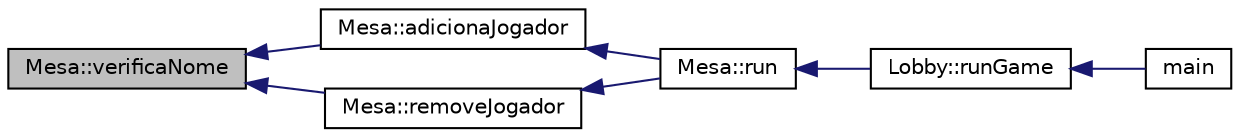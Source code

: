 digraph "Mesa::verificaNome"
{
  edge [fontname="Helvetica",fontsize="10",labelfontname="Helvetica",labelfontsize="10"];
  node [fontname="Helvetica",fontsize="10",shape=record];
  rankdir="LR";
  Node61 [label="Mesa::verificaNome",height=0.2,width=0.4,color="black", fillcolor="grey75", style="filled", fontcolor="black"];
  Node61 -> Node62 [dir="back",color="midnightblue",fontsize="10",style="solid",fontname="Helvetica"];
  Node62 [label="Mesa::adicionaJogador",height=0.2,width=0.4,color="black", fillcolor="white", style="filled",URL="$class_mesa.html#a06b001e907762c73065230bbae1b7272",tooltip="Adiciona o jogado com um nome (fornecido pelo usuário) ao vector de jogadores. "];
  Node62 -> Node63 [dir="back",color="midnightblue",fontsize="10",style="solid",fontname="Helvetica"];
  Node63 [label="Mesa::run",height=0.2,width=0.4,color="black", fillcolor="white", style="filled",URL="$class_mesa.html#a129bc8199f83880303f1b655eca5d95d",tooltip="Inicia os procedimentos da criação de uma mesa. "];
  Node63 -> Node64 [dir="back",color="midnightblue",fontsize="10",style="solid",fontname="Helvetica"];
  Node64 [label="Lobby::runGame",height=0.2,width=0.4,color="black", fillcolor="white", style="filled",URL="$class_lobby.html#ad2e0ed41f1b35709445d60221d311d98",tooltip="Responsavel por iniciar uma Mesa ou sair do Programa. "];
  Node64 -> Node65 [dir="back",color="midnightblue",fontsize="10",style="solid",fontname="Helvetica"];
  Node65 [label="main",height=0.2,width=0.4,color="black", fillcolor="white", style="filled",URL="$main_8cpp.html#abf9e6b7e6f15df4b525a2e7705ba3089",tooltip="Main. "];
  Node61 -> Node66 [dir="back",color="midnightblue",fontsize="10",style="solid",fontname="Helvetica"];
  Node66 [label="Mesa::removeJogador",height=0.2,width=0.4,color="black", fillcolor="white", style="filled",URL="$class_mesa.html#a36f917140d77099e2da7a26586df04e8",tooltip="Remove um jogador a partir de um nome fornecido pelo usuário. "];
  Node66 -> Node63 [dir="back",color="midnightblue",fontsize="10",style="solid",fontname="Helvetica"];
}
